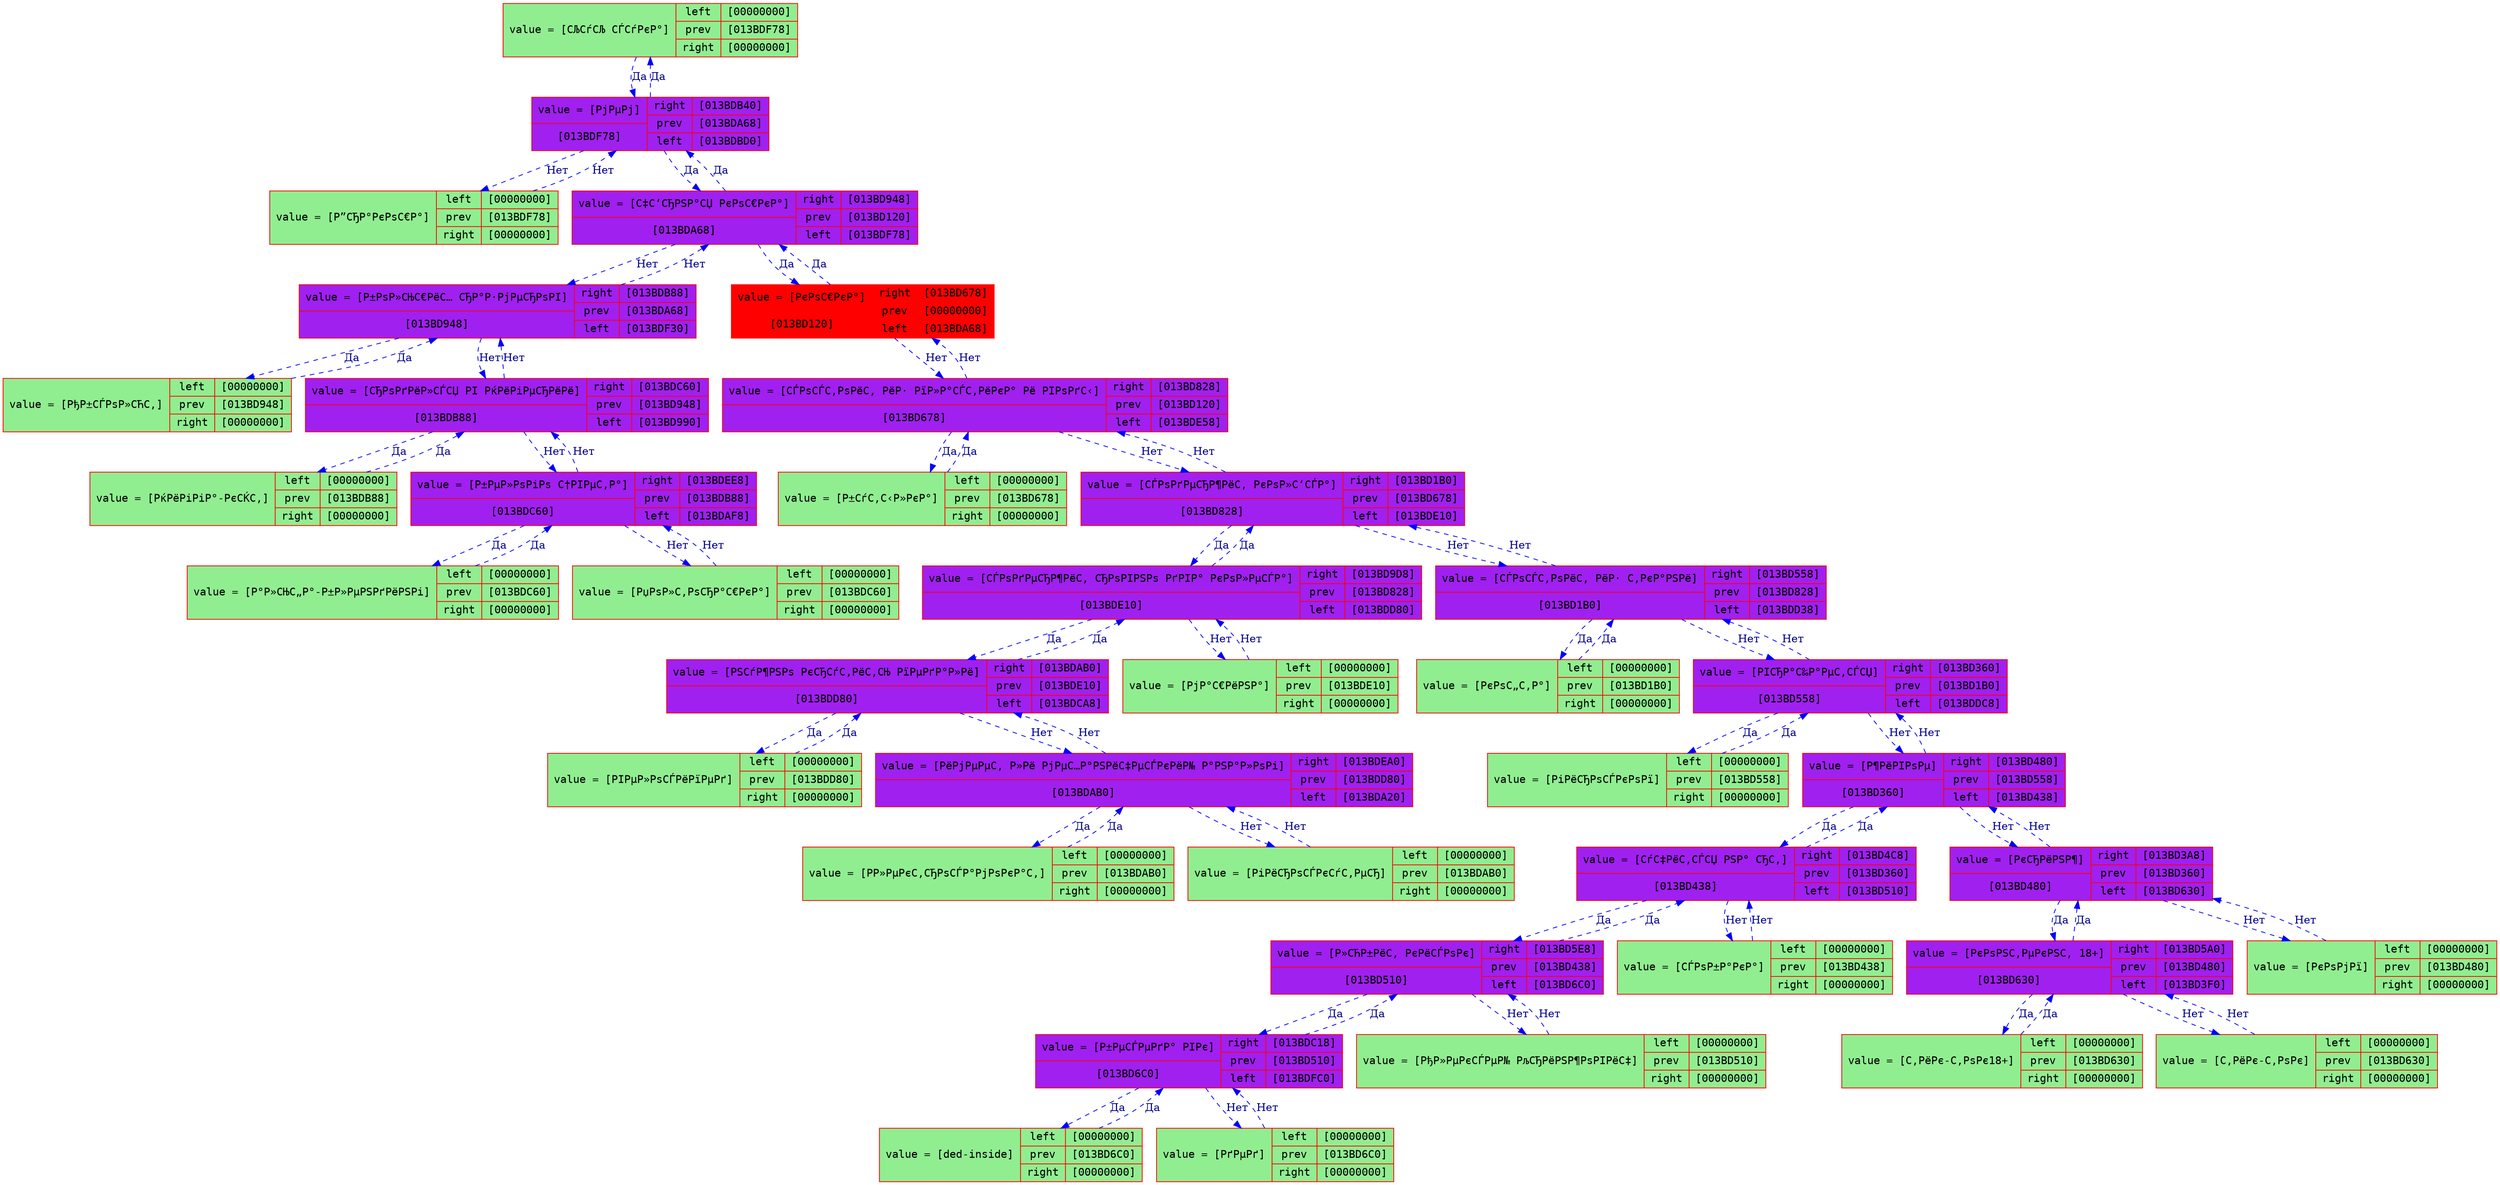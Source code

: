 digraph akinator {
node [color = Red, fontname = Courier, style = filled, shape=record, fillcolor = purple]
edge [color = Blue, style=dashed]
"013BDBD0" [label = "<f0> value = [СЉСѓСЉ СЃСѓРєР°]|{<f1> left| <here> prev| right}| {<f2> [00000000]| [013BDF78]| [00000000]}",style = filled, fillcolor = lightgreen] 
"013BDF78" -> "013BDBD0" [label="Да", fontcolor=darkblue]
"013BDBD0" -> "013BDF78" [label="Да", fontcolor=darkblue]
"013BDB40" [label = "<f0> value = [Р”СЂР°РєРѕС€Р°]|{<f1> left| <here> prev| right}| {<f2> [00000000]| [013BDF78]| [00000000]}",style = filled, fillcolor = lightgreen] 
"013BDF78" -> "013BDB40" [label="Нет", fontcolor=darkblue]
"013BDB40" -> "013BDF78" [label="Нет", fontcolor=darkblue]
"013BDF78" [label = "{<f0> value = [РјРµРј] |<here> [013BDF78]}|{<f1> right| <here> prev| left}| {<f2> [013BDB40]| [013BDA68]| [013BDBD0]}",style = filled, fillcolor = purple] 
"013BDA68" -> "013BDF78" [label="Да", fontcolor=darkblue]
"013BDF78" -> "013BDA68" [label="Да", fontcolor=darkblue]
"013BDF30" [label = "<f0> value = [РђР±СЃРѕР»СЋС‚]|{<f1> left| <here> prev| right}| {<f2> [00000000]| [013BD948]| [00000000]}",style = filled, fillcolor = lightgreen] 
"013BD948" -> "013BDF30" [label="Да", fontcolor=darkblue]
"013BDF30" -> "013BD948" [label="Да", fontcolor=darkblue]
"013BD990" [label = "<f0> value = [РќРёРіРіР°-РєСЌС‚]|{<f1> left| <here> prev| right}| {<f2> [00000000]| [013BDB88]| [00000000]}",style = filled, fillcolor = lightgreen] 
"013BDB88" -> "013BD990" [label="Да", fontcolor=darkblue]
"013BD990" -> "013BDB88" [label="Да", fontcolor=darkblue]
"013BDAF8" [label = "<f0> value = [Р°Р»СЊС„Р°-Р±Р»РµРЅРґРёРЅРі]|{<f1> left| <here> prev| right}| {<f2> [00000000]| [013BDC60]| [00000000]}",style = filled, fillcolor = lightgreen] 
"013BDC60" -> "013BDAF8" [label="Да", fontcolor=darkblue]
"013BDAF8" -> "013BDC60" [label="Да", fontcolor=darkblue]
"013BDEE8" [label = "<f0> value = [РџРѕР»С‚РѕСЂР°С€РєР°]|{<f1> left| <here> prev| right}| {<f2> [00000000]| [013BDC60]| [00000000]}",style = filled, fillcolor = lightgreen] 
"013BDC60" -> "013BDEE8" [label="Нет", fontcolor=darkblue]
"013BDEE8" -> "013BDC60" [label="Нет", fontcolor=darkblue]
"013BDC60" [label = "{<f0> value = [Р±РµР»РѕРіРѕ С†РІРµС‚Р°] |<here> [013BDC60]}|{<f1> right| <here> prev| left}| {<f2> [013BDEE8]| [013BDB88]| [013BDAF8]}",style = filled, fillcolor = purple] 
"013BDB88" -> "013BDC60" [label="Нет", fontcolor=darkblue]
"013BDC60" -> "013BDB88" [label="Нет", fontcolor=darkblue]
"013BDB88" [label = "{<f0> value = [СЂРѕРґРёР»СЃСЏ РІ РќРёРіРµСЂРёРё] |<here> [013BDB88]}|{<f1> right| <here> prev| left}| {<f2> [013BDC60]| [013BD948]| [013BD990]}",style = filled, fillcolor = purple] 
"013BD948" -> "013BDB88" [label="Нет", fontcolor=darkblue]
"013BDB88" -> "013BD948" [label="Нет", fontcolor=darkblue]
"013BD948" [label = "{<f0> value = [Р±РѕР»СЊС€РёС… СЂР°Р·РјРµСЂРѕРІ] |<here> [013BD948]}|{<f1> right| <here> prev| left}| {<f2> [013BDB88]| [013BDA68]| [013BDF30]}",style = filled, fillcolor = purple] 
"013BDA68" -> "013BD948" [label="Нет", fontcolor=darkblue]
"013BD948" -> "013BDA68" [label="Нет", fontcolor=darkblue]
"013BDA68" [label = "{<f0> value = [С‡С‘СЂРЅР°СЏ РєРѕС€РєР°] |<here> [013BDA68]}|{<f1> right| <here> prev| left}| {<f2> [013BD948]| [013BD120]| [013BDF78]}",style = filled, fillcolor = purple] 
"013BD120" -> "013BDA68" [label="Да", fontcolor=darkblue]
"013BDA68" -> "013BD120" [label="Да", fontcolor=darkblue]
"013BDE58" [label = "<f0> value = [Р±СѓС‚С‹Р»РєР°]|{<f1> left| <here> prev| right}| {<f2> [00000000]| [013BD678]| [00000000]}",style = filled, fillcolor = lightgreen] 
"013BD678" -> "013BDE58" [label="Да", fontcolor=darkblue]
"013BDE58" -> "013BD678" [label="Да", fontcolor=darkblue]
"013BDCA8" [label = "<f0> value = [РІРµР»РѕСЃРёРїРµРґ]|{<f1> left| <here> prev| right}| {<f2> [00000000]| [013BDD80]| [00000000]}",style = filled, fillcolor = lightgreen] 
"013BDD80" -> "013BDCA8" [label="Да", fontcolor=darkblue]
"013BDCA8" -> "013BDD80" [label="Да", fontcolor=darkblue]
"013BDA20" [label = "<f0> value = [Р­Р»РµРєС‚СЂРѕСЃР°РјРѕРєР°С‚]|{<f1> left| <here> prev| right}| {<f2> [00000000]| [013BDAB0]| [00000000]}",style = filled, fillcolor = lightgreen] 
"013BDAB0" -> "013BDA20" [label="Да", fontcolor=darkblue]
"013BDA20" -> "013BDAB0" [label="Да", fontcolor=darkblue]
"013BDEA0" [label = "<f0> value = [РіРёСЂРѕСЃРєСѓС‚РµСЂ]|{<f1> left| <here> prev| right}| {<f2> [00000000]| [013BDAB0]| [00000000]}",style = filled, fillcolor = lightgreen] 
"013BDAB0" -> "013BDEA0" [label="Нет", fontcolor=darkblue]
"013BDEA0" -> "013BDAB0" [label="Нет", fontcolor=darkblue]
"013BDAB0" [label = "{<f0> value = [РёРјРµРµС‚ Р»Рё РјРµС…Р°РЅРёС‡РµСЃРєРёР№ Р°РЅР°Р»РѕРі] |<here> [013BDAB0]}|{<f1> right| <here> prev| left}| {<f2> [013BDEA0]| [013BDD80]| [013BDA20]}",style = filled, fillcolor = purple] 
"013BDD80" -> "013BDAB0" [label="Нет", fontcolor=darkblue]
"013BDAB0" -> "013BDD80" [label="Нет", fontcolor=darkblue]
"013BDD80" [label = "{<f0> value = [РЅСѓР¶РЅРѕ РєСЂСѓС‚РёС‚СЊ РїРµРґР°Р»Рё] |<here> [013BDD80]}|{<f1> right| <here> prev| left}| {<f2> [013BDAB0]| [013BDE10]| [013BDCA8]}",style = filled, fillcolor = purple] 
"013BDE10" -> "013BDD80" [label="Да", fontcolor=darkblue]
"013BDD80" -> "013BDE10" [label="Да", fontcolor=darkblue]
"013BD9D8" [label = "<f0> value = [РјР°С€РёРЅР°]|{<f1> left| <here> prev| right}| {<f2> [00000000]| [013BDE10]| [00000000]}",style = filled, fillcolor = lightgreen] 
"013BDE10" -> "013BD9D8" [label="Нет", fontcolor=darkblue]
"013BD9D8" -> "013BDE10" [label="Нет", fontcolor=darkblue]
"013BDE10" [label = "{<f0> value = [СЃРѕРґРµСЂР¶РёС‚ СЂРѕРІРЅРѕ РґРІР° РєРѕР»РµСЃР°] |<here> [013BDE10]}|{<f1> right| <here> prev| left}| {<f2> [013BD9D8]| [013BD828]| [013BDD80]}",style = filled, fillcolor = purple] 
"013BD828" -> "013BDE10" [label="Да", fontcolor=darkblue]
"013BDE10" -> "013BD828" [label="Да", fontcolor=darkblue]
"013BDD38" [label = "<f0> value = [РєРѕС„С‚Р°]|{<f1> left| <here> prev| right}| {<f2> [00000000]| [013BD1B0]| [00000000]}",style = filled, fillcolor = lightgreen] 
"013BD1B0" -> "013BDD38" [label="Да", fontcolor=darkblue]
"013BDD38" -> "013BD1B0" [label="Да", fontcolor=darkblue]
"013BDDC8" [label = "<f0> value = [РіРёСЂРѕСЃРєРѕРї]|{<f1> left| <here> prev| right}| {<f2> [00000000]| [013BD558]| [00000000]}",style = filled, fillcolor = lightgreen] 
"013BD558" -> "013BDDC8" [label="Да", fontcolor=darkblue]
"013BDDC8" -> "013BD558" [label="Да", fontcolor=darkblue]
"013BDFC0" [label = "<f0> value = [ded-inside]|{<f1> left| <here> prev| right}| {<f2> [00000000]| [013BD6C0]| [00000000]}",style = filled, fillcolor = lightgreen] 
"013BD6C0" -> "013BDFC0" [label="Да", fontcolor=darkblue]
"013BDFC0" -> "013BD6C0" [label="Да", fontcolor=darkblue]
"013BDC18" [label = "<f0> value = [РґРµРґ]|{<f1> left| <here> prev| right}| {<f2> [00000000]| [013BD6C0]| [00000000]}",style = filled, fillcolor = lightgreen] 
"013BD6C0" -> "013BDC18" [label="Нет", fontcolor=darkblue]
"013BDC18" -> "013BD6C0" [label="Нет", fontcolor=darkblue]
"013BD6C0" [label = "{<f0> value = [Р±РµСЃРµРґР° РІРє] |<here> [013BD6C0]}|{<f1> right| <here> prev| left}| {<f2> [013BDC18]| [013BD510]| [013BDFC0]}",style = filled, fillcolor = purple] 
"013BD510" -> "013BD6C0" [label="Да", fontcolor=darkblue]
"013BD6C0" -> "013BD510" [label="Да", fontcolor=darkblue]
"013BD5E8" [label = "<f0> value = [РђР»РµРєСЃРµР№ РљСЂРёРЅР¶РѕРІРёС‡]|{<f1> left| <here> prev| right}| {<f2> [00000000]| [013BD510]| [00000000]}",style = filled, fillcolor = lightgreen] 
"013BD510" -> "013BD5E8" [label="Нет", fontcolor=darkblue]
"013BD5E8" -> "013BD510" [label="Нет", fontcolor=darkblue]
"013BD510" [label = "{<f0> value = [Р»СЋР±РёС‚ РєРёСЃРѕРє] |<here> [013BD510]}|{<f1> right| <here> prev| left}| {<f2> [013BD5E8]| [013BD438]| [013BD6C0]}",style = filled, fillcolor = purple] 
"013BD438" -> "013BD510" [label="Да", fontcolor=darkblue]
"013BD510" -> "013BD438" [label="Да", fontcolor=darkblue]
"013BD4C8" [label = "<f0> value = [СЃРѕР±Р°РєР°]|{<f1> left| <here> prev| right}| {<f2> [00000000]| [013BD438]| [00000000]}",style = filled, fillcolor = lightgreen] 
"013BD438" -> "013BD4C8" [label="Нет", fontcolor=darkblue]
"013BD4C8" -> "013BD438" [label="Нет", fontcolor=darkblue]
"013BD438" [label = "{<f0> value = [СѓС‡РёС‚СЃСЏ РЅР° СЂС‚] |<here> [013BD438]}|{<f1> right| <here> prev| left}| {<f2> [013BD4C8]| [013BD360]| [013BD510]}",style = filled, fillcolor = purple] 
"013BD360" -> "013BD438" [label="Да", fontcolor=darkblue]
"013BD438" -> "013BD360" [label="Да", fontcolor=darkblue]
"013BD3F0" [label = "<f0> value = [С‚РёРє-С‚РѕРє18+]|{<f1> left| <here> prev| right}| {<f2> [00000000]| [013BD630]| [00000000]}",style = filled, fillcolor = lightgreen] 
"013BD630" -> "013BD3F0" [label="Да", fontcolor=darkblue]
"013BD3F0" -> "013BD630" [label="Да", fontcolor=darkblue]
"013BD5A0" [label = "<f0> value = [С‚РёРє-С‚РѕРє]|{<f1> left| <here> prev| right}| {<f2> [00000000]| [013BD630]| [00000000]}",style = filled, fillcolor = lightgreen] 
"013BD630" -> "013BD5A0" [label="Нет", fontcolor=darkblue]
"013BD5A0" -> "013BD630" [label="Нет", fontcolor=darkblue]
"013BD630" [label = "{<f0> value = [РєРѕРЅС‚РµРєРЅС‚ 18+] |<here> [013BD630]}|{<f1> right| <here> prev| left}| {<f2> [013BD5A0]| [013BD480]| [013BD3F0]}",style = filled, fillcolor = purple] 
"013BD480" -> "013BD630" [label="Да", fontcolor=darkblue]
"013BD630" -> "013BD480" [label="Да", fontcolor=darkblue]
"013BD3A8" [label = "<f0> value = [РєРѕРјРї]|{<f1> left| <here> prev| right}| {<f2> [00000000]| [013BD480]| [00000000]}",style = filled, fillcolor = lightgreen] 
"013BD480" -> "013BD3A8" [label="Нет", fontcolor=darkblue]
"013BD3A8" -> "013BD480" [label="Нет", fontcolor=darkblue]
"013BD480" [label = "{<f0> value = [РєСЂРёРЅР¶] |<here> [013BD480]}|{<f1> right| <here> prev| left}| {<f2> [013BD3A8]| [013BD360]| [013BD630]}",style = filled, fillcolor = purple] 
"013BD360" -> "013BD480" [label="Нет", fontcolor=darkblue]
"013BD480" -> "013BD360" [label="Нет", fontcolor=darkblue]
"013BD360" [label = "{<f0> value = [Р¶РёРІРѕРµ] |<here> [013BD360]}|{<f1> right| <here> prev| left}| {<f2> [013BD480]| [013BD558]| [013BD438]}",style = filled, fillcolor = purple] 
"013BD558" -> "013BD360" [label="Нет", fontcolor=darkblue]
"013BD360" -> "013BD558" [label="Нет", fontcolor=darkblue]
"013BD558" [label = "{<f0> value = [РІСЂР°С‰Р°РµС‚СЃСЏ] |<here> [013BD558]}|{<f1> right| <here> prev| left}| {<f2> [013BD360]| [013BD1B0]| [013BDDC8]}",style = filled, fillcolor = purple] 
"013BD1B0" -> "013BD558" [label="Нет", fontcolor=darkblue]
"013BD558" -> "013BD1B0" [label="Нет", fontcolor=darkblue]
"013BD1B0" [label = "{<f0> value = [СЃРѕСЃС‚РѕРёС‚ РёР· С‚РєР°РЅРё] |<here> [013BD1B0]}|{<f1> right| <here> prev| left}| {<f2> [013BD558]| [013BD828]| [013BDD38]}",style = filled, fillcolor = purple] 
"013BD828" -> "013BD1B0" [label="Нет", fontcolor=darkblue]
"013BD1B0" -> "013BD828" [label="Нет", fontcolor=darkblue]
"013BD828" [label = "{<f0> value = [СЃРѕРґРµСЂР¶РёС‚ РєРѕР»С‘СЃР°] |<here> [013BD828]}|{<f1> right| <here> prev| left}| {<f2> [013BD1B0]| [013BD678]| [013BDE10]}",style = filled, fillcolor = purple] 
"013BD678" -> "013BD828" [label="Нет", fontcolor=darkblue]
"013BD828" -> "013BD678" [label="Нет", fontcolor=darkblue]
"013BD678" [label = "{<f0> value = [СЃРѕСЃС‚РѕРёС‚ РёР· РїР»Р°СЃС‚РёРєР° Рё РІРѕРґС‹] |<here> [013BD678]}|{<f1> right| <here> prev| left}| {<f2> [013BD828]| [013BD120]| [013BDE58]}",style = filled, fillcolor = purple] 
"013BD120" -> "013BD678" [label="Нет", fontcolor=darkblue]
"013BD678" -> "013BD120" [label="Нет", fontcolor=darkblue]
"013BD120" [label = "{<f0> value = [РєРѕС€РєР°] |<here> [013BD120]}|{<f1> right| <here> prev| left}| {<f2> [013BD678]| [00000000]| [013BDA68]}",style = filled, fillcolor = red] 
}
